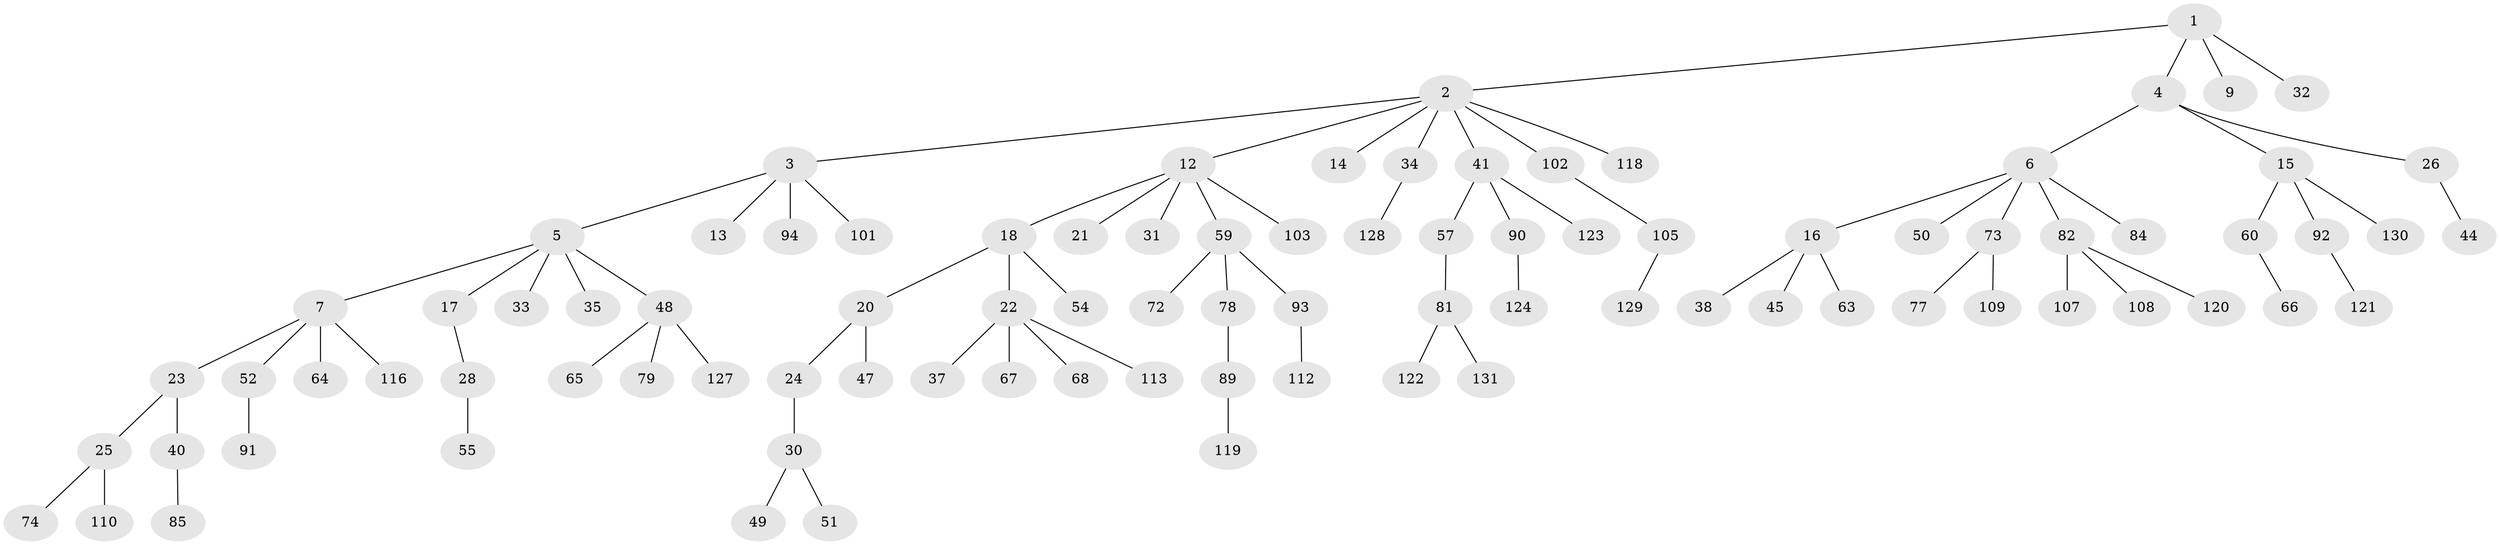 // Generated by graph-tools (version 1.1) at 2025/52/02/27/25 19:52:11]
// undirected, 91 vertices, 90 edges
graph export_dot {
graph [start="1"]
  node [color=gray90,style=filled];
  1 [super="+8"];
  2 [super="+29"];
  3 [super="+61"];
  4 [super="+11"];
  5 [super="+10"];
  6 [super="+27"];
  7 [super="+132"];
  9 [super="+19"];
  12 [super="+53"];
  13 [super="+115"];
  14 [super="+88"];
  15 [super="+58"];
  16 [super="+100"];
  17 [super="+42"];
  18 [super="+114"];
  20 [super="+75"];
  21 [super="+83"];
  22 [super="+62"];
  23 [super="+43"];
  24;
  25;
  26 [super="+36"];
  28 [super="+117"];
  30;
  31;
  32 [super="+71"];
  33 [super="+98"];
  34 [super="+80"];
  35 [super="+39"];
  37;
  38;
  40 [super="+46"];
  41 [super="+56"];
  44 [super="+95"];
  45;
  47;
  48 [super="+76"];
  49;
  50;
  51;
  52;
  54;
  55;
  57;
  59 [super="+70"];
  60;
  63;
  64 [super="+97"];
  65 [super="+69"];
  66 [super="+87"];
  67;
  68;
  72;
  73 [super="+125"];
  74 [super="+106"];
  77;
  78 [super="+99"];
  79;
  81 [super="+104"];
  82 [super="+86"];
  84;
  85;
  89;
  90 [super="+111"];
  91;
  92;
  93;
  94 [super="+96"];
  101;
  102;
  103;
  105 [super="+126"];
  107;
  108;
  109;
  110;
  112;
  113;
  116;
  118;
  119;
  120;
  121;
  122;
  123;
  124;
  127;
  128;
  129;
  130;
  131;
  1 -- 2;
  1 -- 4;
  1 -- 32;
  1 -- 9;
  2 -- 3;
  2 -- 12;
  2 -- 14;
  2 -- 34;
  2 -- 118;
  2 -- 41;
  2 -- 102;
  3 -- 5;
  3 -- 13;
  3 -- 94;
  3 -- 101;
  4 -- 6;
  4 -- 15;
  4 -- 26;
  5 -- 7;
  5 -- 17;
  5 -- 33;
  5 -- 48;
  5 -- 35;
  6 -- 16;
  6 -- 84;
  6 -- 73;
  6 -- 50;
  6 -- 82;
  7 -- 23;
  7 -- 52;
  7 -- 64;
  7 -- 116;
  12 -- 18;
  12 -- 21;
  12 -- 31;
  12 -- 59;
  12 -- 103;
  15 -- 60;
  15 -- 130;
  15 -- 92;
  16 -- 38;
  16 -- 45;
  16 -- 63;
  17 -- 28;
  18 -- 20;
  18 -- 22;
  18 -- 54;
  20 -- 24;
  20 -- 47;
  22 -- 37;
  22 -- 113;
  22 -- 67;
  22 -- 68;
  23 -- 25;
  23 -- 40;
  24 -- 30;
  25 -- 74;
  25 -- 110;
  26 -- 44;
  28 -- 55;
  30 -- 49;
  30 -- 51;
  34 -- 128;
  40 -- 85;
  41 -- 90;
  41 -- 123;
  41 -- 57;
  48 -- 65;
  48 -- 79;
  48 -- 127;
  52 -- 91;
  57 -- 81;
  59 -- 93;
  59 -- 72;
  59 -- 78;
  60 -- 66;
  73 -- 77;
  73 -- 109;
  78 -- 89;
  81 -- 122;
  81 -- 131;
  82 -- 108;
  82 -- 120;
  82 -- 107;
  89 -- 119;
  90 -- 124;
  92 -- 121;
  93 -- 112;
  102 -- 105;
  105 -- 129;
}
